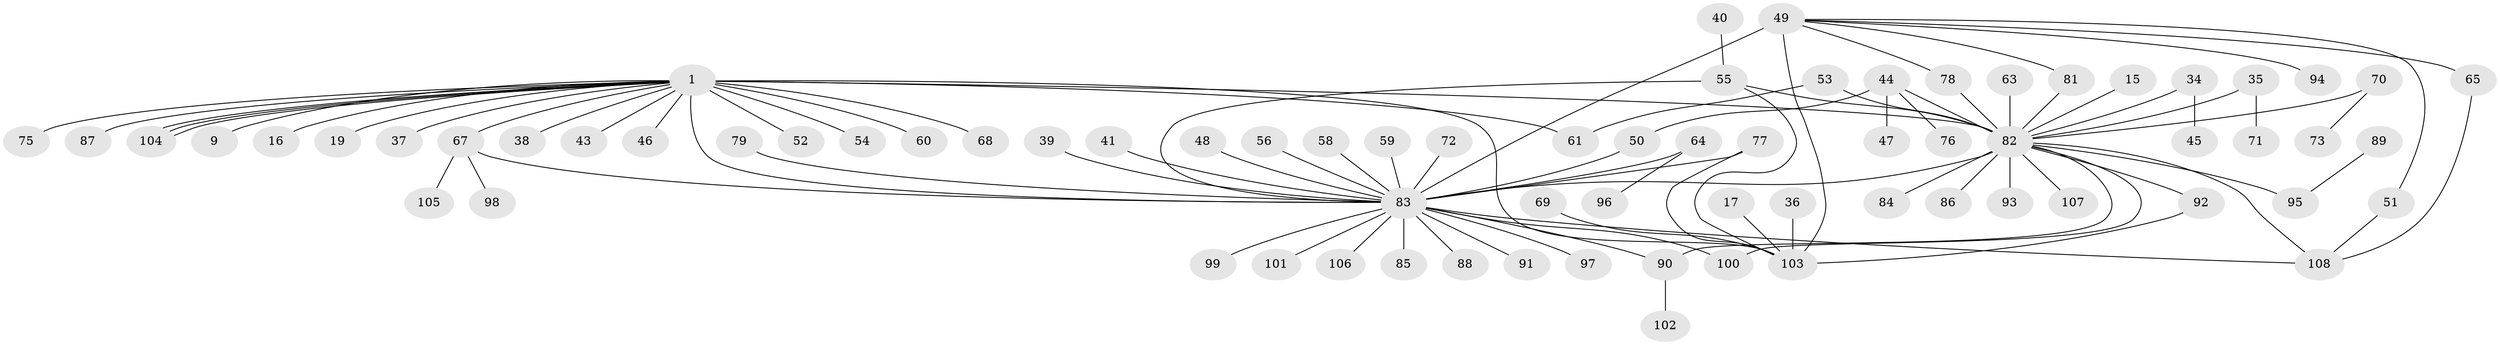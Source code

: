 // original degree distribution, {41: 0.009259259259259259, 6: 0.009259259259259259, 20: 0.009259259259259259, 11: 0.027777777777777776, 2: 0.2222222222222222, 5: 0.05555555555555555, 1: 0.4722222222222222, 3: 0.1111111111111111, 4: 0.046296296296296294, 10: 0.009259259259259259, 8: 0.018518518518518517, 7: 0.009259259259259259}
// Generated by graph-tools (version 1.1) at 2025/52/03/04/25 21:52:01]
// undirected, 75 vertices, 92 edges
graph export_dot {
graph [start="1"]
  node [color=gray90,style=filled];
  1;
  9;
  15;
  16;
  17;
  19;
  34 [super="+14+29"];
  35;
  36;
  37;
  38;
  39;
  40;
  41;
  43;
  44;
  45;
  46 [super="+6"];
  47;
  48;
  49 [super="+33+30+24"];
  50;
  51;
  52 [super="+27"];
  53;
  54;
  55 [super="+21+22"];
  56;
  58;
  59;
  60;
  61;
  63;
  64;
  65;
  67 [super="+57"];
  68;
  69;
  70;
  71;
  72;
  73;
  75 [super="+42"];
  76;
  77;
  78;
  79;
  81;
  82 [super="+13+31+12+74"];
  83 [super="+5+4+8+80"];
  84;
  85;
  86;
  87 [super="+20"];
  88;
  89;
  90 [super="+28+62"];
  91;
  92;
  93;
  94;
  95 [super="+26"];
  96;
  97;
  98;
  99;
  100;
  101;
  102;
  103 [super="+11"];
  104;
  105;
  106;
  107;
  108;
  1 -- 9;
  1 -- 16;
  1 -- 19;
  1 -- 37;
  1 -- 38;
  1 -- 43;
  1 -- 54;
  1 -- 60;
  1 -- 61;
  1 -- 67 [weight=2];
  1 -- 68;
  1 -- 75 [weight=2];
  1 -- 82 [weight=8];
  1 -- 83 [weight=6];
  1 -- 103 [weight=2];
  1 -- 104;
  1 -- 104;
  1 -- 104;
  1 -- 87;
  1 -- 46;
  1 -- 52;
  15 -- 82;
  17 -- 103;
  34 -- 82;
  34 -- 45;
  35 -- 71;
  35 -- 82;
  36 -- 103;
  39 -- 83;
  40 -- 55;
  41 -- 83;
  44 -- 47;
  44 -- 50;
  44 -- 76;
  44 -- 82;
  48 -- 83;
  49 -- 51;
  49 -- 103 [weight=2];
  49 -- 78;
  49 -- 65;
  49 -- 81;
  49 -- 83 [weight=4];
  49 -- 94;
  50 -- 83;
  51 -- 108;
  53 -- 61;
  53 -- 82;
  55 -- 82;
  55 -- 83;
  55 -- 103;
  56 -- 83 [weight=2];
  58 -- 83;
  59 -- 83;
  63 -- 82;
  64 -- 83 [weight=4];
  64 -- 96;
  65 -- 108;
  67 -- 98;
  67 -- 105;
  67 -- 83;
  69 -- 103;
  70 -- 73;
  70 -- 82;
  72 -- 83;
  77 -- 103;
  77 -- 83;
  78 -- 82;
  79 -- 83;
  81 -- 82;
  82 -- 83 [weight=2];
  82 -- 86;
  82 -- 95 [weight=2];
  82 -- 108;
  82 -- 92;
  82 -- 90 [weight=4];
  82 -- 100;
  82 -- 107;
  82 -- 84;
  82 -- 93;
  83 -- 99;
  83 -- 100;
  83 -- 85;
  83 -- 97;
  83 -- 88;
  83 -- 101;
  83 -- 90;
  83 -- 106;
  83 -- 91;
  83 -- 108;
  89 -- 95;
  90 -- 102;
  92 -- 103;
}
